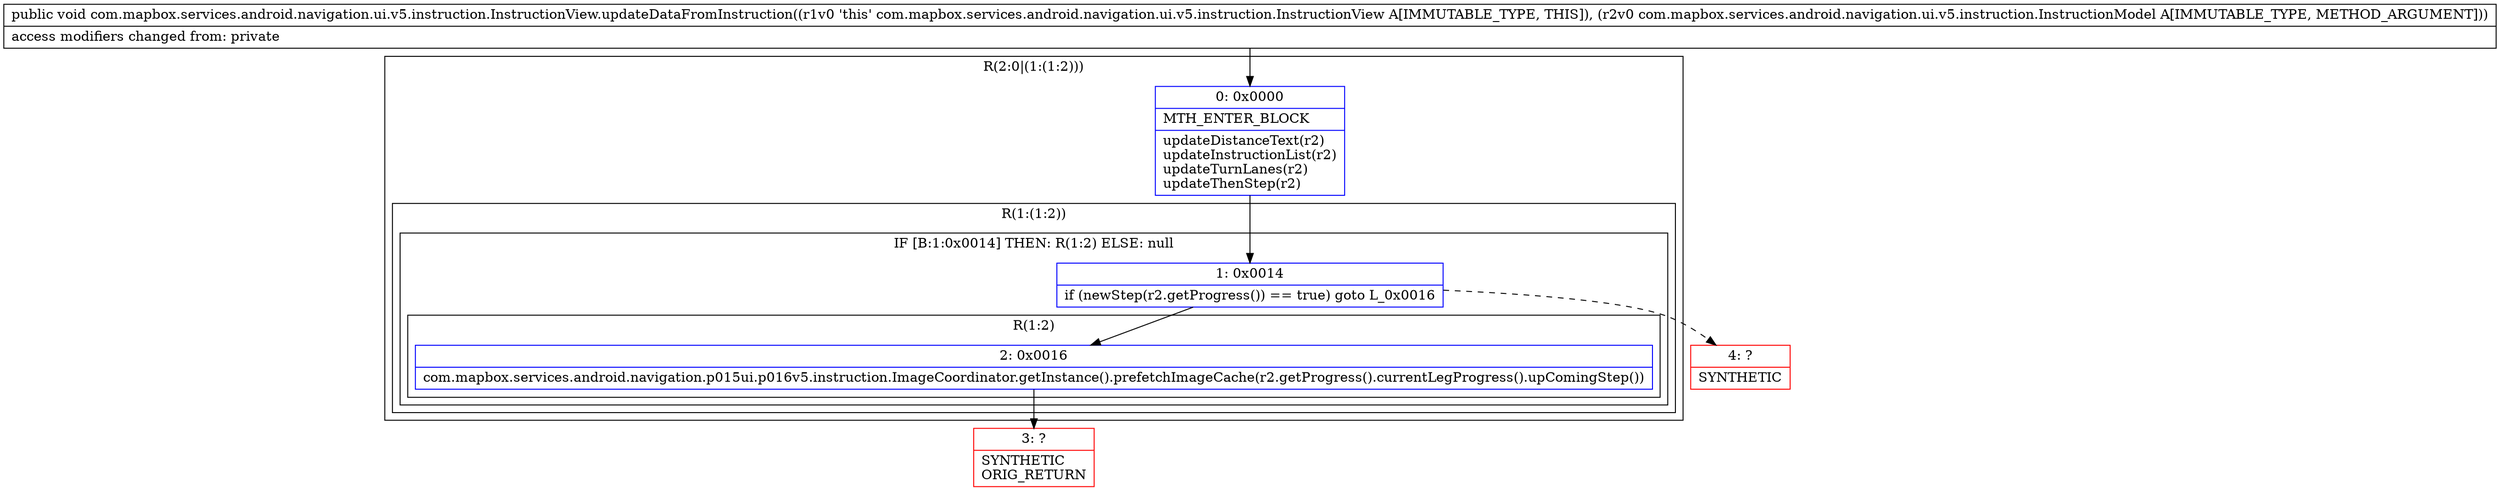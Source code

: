 digraph "CFG forcom.mapbox.services.android.navigation.ui.v5.instruction.InstructionView.updateDataFromInstruction(Lcom\/mapbox\/services\/android\/navigation\/ui\/v5\/instruction\/InstructionModel;)V" {
subgraph cluster_Region_1913375814 {
label = "R(2:0|(1:(1:2)))";
node [shape=record,color=blue];
Node_0 [shape=record,label="{0\:\ 0x0000|MTH_ENTER_BLOCK\l|updateDistanceText(r2)\lupdateInstructionList(r2)\lupdateTurnLanes(r2)\lupdateThenStep(r2)\l}"];
subgraph cluster_Region_650030609 {
label = "R(1:(1:2))";
node [shape=record,color=blue];
subgraph cluster_IfRegion_1327804566 {
label = "IF [B:1:0x0014] THEN: R(1:2) ELSE: null";
node [shape=record,color=blue];
Node_1 [shape=record,label="{1\:\ 0x0014|if (newStep(r2.getProgress()) == true) goto L_0x0016\l}"];
subgraph cluster_Region_552895334 {
label = "R(1:2)";
node [shape=record,color=blue];
Node_2 [shape=record,label="{2\:\ 0x0016|com.mapbox.services.android.navigation.p015ui.p016v5.instruction.ImageCoordinator.getInstance().prefetchImageCache(r2.getProgress().currentLegProgress().upComingStep())\l}"];
}
}
}
}
Node_3 [shape=record,color=red,label="{3\:\ ?|SYNTHETIC\lORIG_RETURN\l}"];
Node_4 [shape=record,color=red,label="{4\:\ ?|SYNTHETIC\l}"];
MethodNode[shape=record,label="{public void com.mapbox.services.android.navigation.ui.v5.instruction.InstructionView.updateDataFromInstruction((r1v0 'this' com.mapbox.services.android.navigation.ui.v5.instruction.InstructionView A[IMMUTABLE_TYPE, THIS]), (r2v0 com.mapbox.services.android.navigation.ui.v5.instruction.InstructionModel A[IMMUTABLE_TYPE, METHOD_ARGUMENT]))  | access modifiers changed from: private\l}"];
MethodNode -> Node_0;
Node_0 -> Node_1;
Node_1 -> Node_2;
Node_1 -> Node_4[style=dashed];
Node_2 -> Node_3;
}

